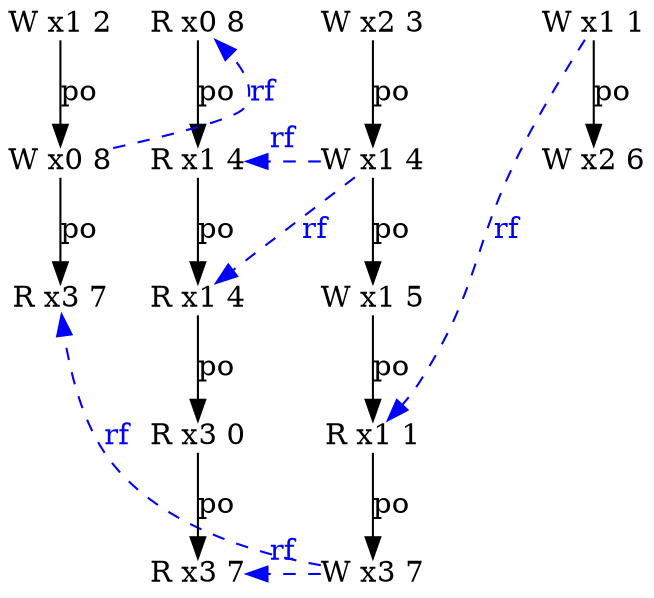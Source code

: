 digraph g {
  n3_3 [type=R,loc=1,th=3,idx=3,label="R x1 1",pos="3,-3!",shape=plain];
  n3_4 [type=W,loc=3,th=3,idx=4,label="W x3 7",pos="3,-4!",shape=plain];
  n3_0 [type=W,loc=2,th=3,idx=0,label="W x2 3",pos="3,0!",shape=plain];
  n1_2 [type=R,loc=1,th=1,idx=2,label="R x1 4",pos="1,-2!",shape=plain];
  n2_0 [type=W,loc=1,th=2,idx=0,label="W x1 2",pos="2,0!",shape=plain];
  n0_0 [type=W,loc=1,th=0,idx=0,label="W x1 1",pos="0,0!",shape=plain];
  n1_4 [type=R,loc=3,th=1,idx=4,label="R x3 7",pos="1,-4!",shape=plain];
  n0_1 [type=W,loc=2,th=0,idx=1,label="W x2 6",pos="0,-1!",shape=plain];
  n3_2 [type=W,loc=1,th=3,idx=2,label="W x1 5",pos="3,-2!",shape=plain];
  n1_0 [type=R,loc=0,th=1,idx=0,label="R x0 8",pos="1,0!",shape=plain];
  n2_2 [type=R,loc=3,th=2,idx=2,label="R x3 7",pos="2,-2!",shape=plain];
  n1_1 [type=R,loc=1,th=1,idx=1,label="R x1 4",pos="1,-1!",shape=plain];
  n3_1 [type=W,loc=1,th=3,idx=1,label="W x1 4",pos="3,-1!",shape=plain];
  n2_1 [type=W,loc=0,th=2,idx=1,label="W x0 8",pos="2,-1!",shape=plain];
  n1_3 [type=R,loc=3,th=1,idx=3,label="R x3 0",pos="1,-3!",shape=plain];
  n1_2 -> n1_3 [label="po"];
  n1_3 -> n1_4 [label="po"];
  n2_0 -> n2_1 [label="po"];
  n3_2 -> n3_3 [label="po"];
  n1_0 -> n1_1 [label="po"];
  n1_1 -> n1_2 [label="po"];
  n2_1 -> n2_2 [label="po"];
  n3_0 -> n3_1 [label="po"];
  n3_3 -> n3_4 [label="po"];
  n3_1 -> n3_2 [label="po"];
  n0_0 -> n0_1 [label="po"];
  n2_1 -> n1_0 [from_th=2,to_th=1,from_idx=1,to_idx=0,constraint=false,style=dashed,label="rf",fontcolor=blue,color=blue];
  n3_1 -> n1_2 [from_th=3,to_th=1,from_idx=1,to_idx=2,constraint=false,style=dashed,label="rf",fontcolor=blue,color=blue];
  n3_1 -> n1_1 [from_th=3,to_th=1,from_idx=1,to_idx=1,constraint=false,style=dashed,label="rf",fontcolor=blue,color=blue];
  n3_4 -> n2_2 [from_th=3,to_th=2,from_idx=4,to_idx=2,constraint=false,style=dashed,label="rf",fontcolor=blue,color=blue];
  n3_4 -> n1_4 [from_th=3,to_th=1,from_idx=4,to_idx=4,constraint=false,style=dashed,label="rf",fontcolor=blue,color=blue];
  n0_0 -> n3_3 [from_th=0,to_th=3,from_idx=0,to_idx=3,constraint=false,style=dashed,label="rf",fontcolor=blue,color=blue];
}
